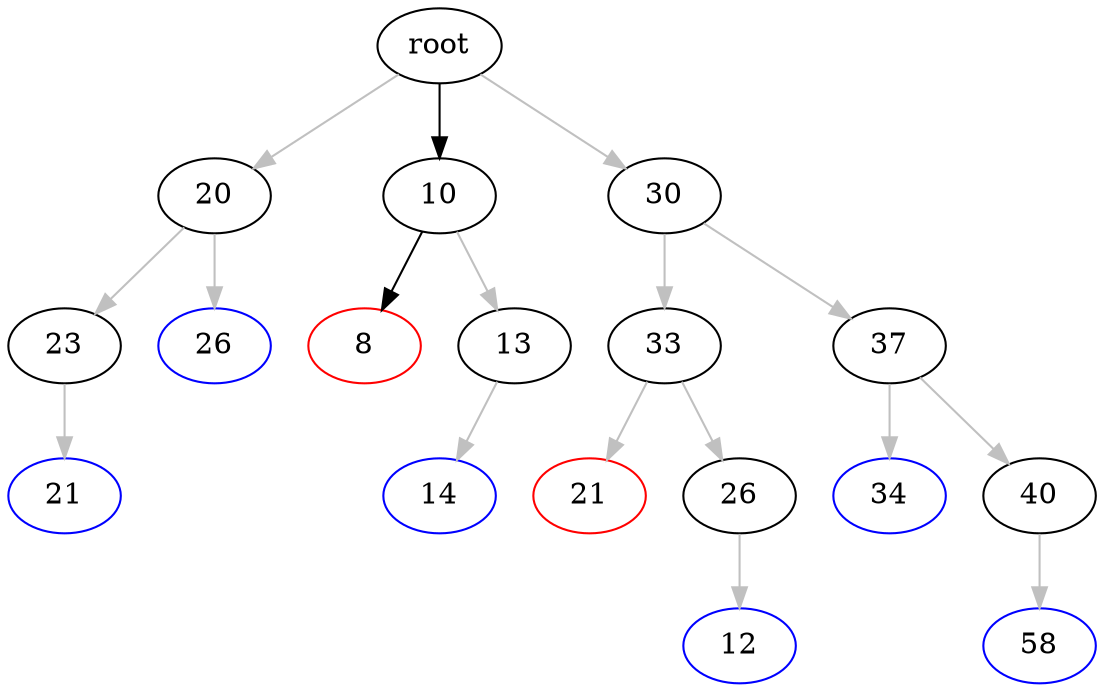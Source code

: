 digraph{
    graph [ordering="out"];
    edge [color="grey"];
    node [color="black"];

    a [label="20"];
    aa [label="23"];
    ab [label="26" color="blue"];
    aaa [label="21" color="blue"];

    b [label="10"];
    ba [label="8", color="red"];
    bb [label="13"];
    bba [label="14" color="blue"];

    c [label="30"];
    ca [label="33"];
    caa [label="21" color="red"];
    cab [label="26"];
    caba [label="12" color="blue"];

    cb [label="37"];
    cba [label="34" color="blue"];
    cbb [label="40"];
    cbba [label="58" color="blue"];

    root -> a;
    root -> b [color="black"];
    root -> c;

    a -> aa; 
    a -> ab
    aa -> aaa;

    b -> ba [color="black"];
    b -> bb;
    bb -> bba;

    c -> ca;
    c -> cb;
    ca -> caa;
    ca -> cab;
    cab -> caba;
    cb -> cba;
    cb -> cbb
    cbb -> cbba;
}

